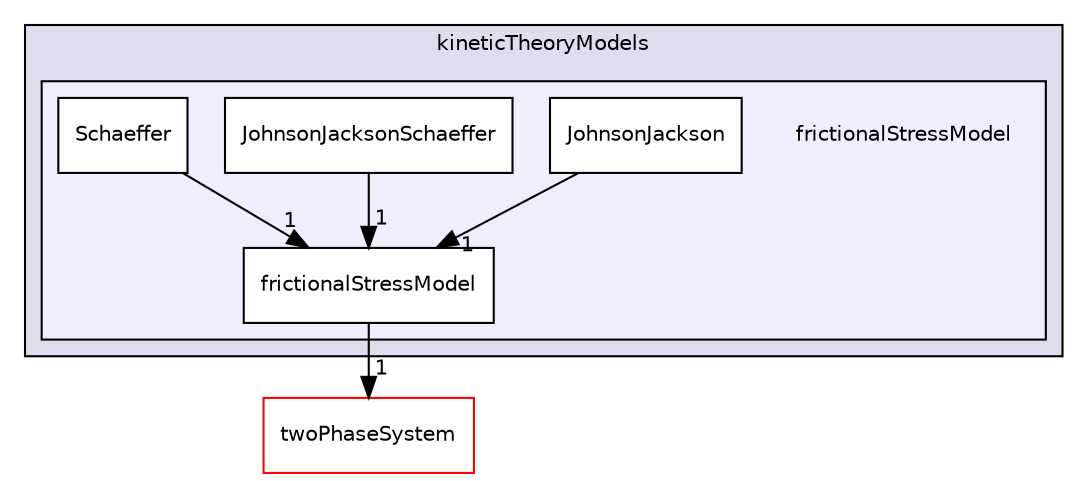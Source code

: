 digraph "frictionalStressModel" {
  bgcolor=transparent;
  compound=true
  node [ fontsize="10", fontname="Helvetica"];
  edge [ labelfontsize="10", labelfontname="Helvetica"];
  subgraph clusterdir_8f844cb110652cb6a9dbedd7596b1b01 {
    graph [ bgcolor="#ddddee", pencolor="black", label="kineticTheoryModels" fontname="Helvetica", fontsize="10", URL="dir_8f844cb110652cb6a9dbedd7596b1b01.html"]
  subgraph clusterdir_3e85ad471109a48f25134f45beb414dd {
    graph [ bgcolor="#eeeeff", pencolor="black", label="" URL="dir_3e85ad471109a48f25134f45beb414dd.html"];
    dir_3e85ad471109a48f25134f45beb414dd [shape=plaintext label="frictionalStressModel"];
    dir_e58b4a30b94c67b91387f9194ba2c908 [shape=box label="frictionalStressModel" color="black" fillcolor="white" style="filled" URL="dir_e58b4a30b94c67b91387f9194ba2c908.html"];
    dir_9690121f35ebead4c1d6f6e04b6fa4bd [shape=box label="JohnsonJackson" color="black" fillcolor="white" style="filled" URL="dir_9690121f35ebead4c1d6f6e04b6fa4bd.html"];
    dir_17c2e748c1477cfe8ffd7ab8210c4040 [shape=box label="JohnsonJacksonSchaeffer" color="black" fillcolor="white" style="filled" URL="dir_17c2e748c1477cfe8ffd7ab8210c4040.html"];
    dir_5017c6fcf6ab2d634827389f70c2680f [shape=box label="Schaeffer" color="black" fillcolor="white" style="filled" URL="dir_5017c6fcf6ab2d634827389f70c2680f.html"];
  }
  }
  dir_4214d8daecc7d2736d3695296b6bac1f [shape=box label="twoPhaseSystem" color="red" URL="dir_4214d8daecc7d2736d3695296b6bac1f.html"];
  dir_17c2e748c1477cfe8ffd7ab8210c4040->dir_e58b4a30b94c67b91387f9194ba2c908 [headlabel="1", labeldistance=1.5 headhref="dir_000115_000087.html"];
  dir_9690121f35ebead4c1d6f6e04b6fa4bd->dir_e58b4a30b94c67b91387f9194ba2c908 [headlabel="1", labeldistance=1.5 headhref="dir_000111_000087.html"];
  dir_5017c6fcf6ab2d634827389f70c2680f->dir_e58b4a30b94c67b91387f9194ba2c908 [headlabel="1", labeldistance=1.5 headhref="dir_000184_000087.html"];
  dir_e58b4a30b94c67b91387f9194ba2c908->dir_4214d8daecc7d2736d3695296b6bac1f [headlabel="1", labeldistance=1.5 headhref="dir_000087_000028.html"];
}
